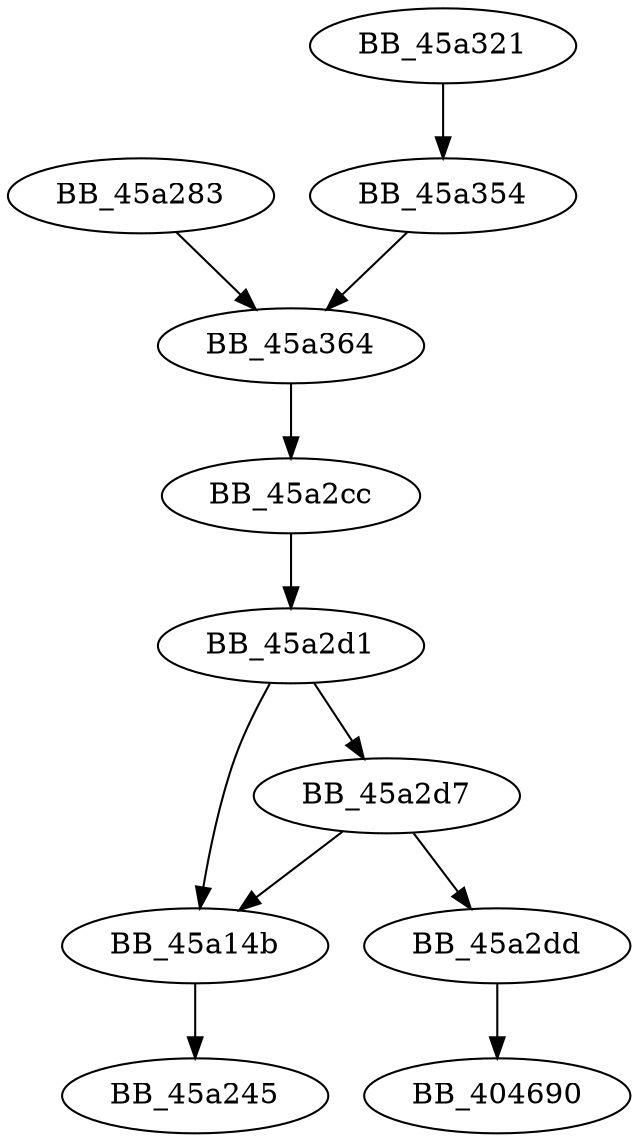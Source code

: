 DiGraph sub_45A283{
BB_45a14b->BB_45a245
BB_45a283->BB_45a364
BB_45a2cc->BB_45a2d1
BB_45a2d1->BB_45a14b
BB_45a2d1->BB_45a2d7
BB_45a2d7->BB_45a14b
BB_45a2d7->BB_45a2dd
BB_45a2dd->BB_404690
BB_45a321->BB_45a354
BB_45a354->BB_45a364
BB_45a364->BB_45a2cc
}
